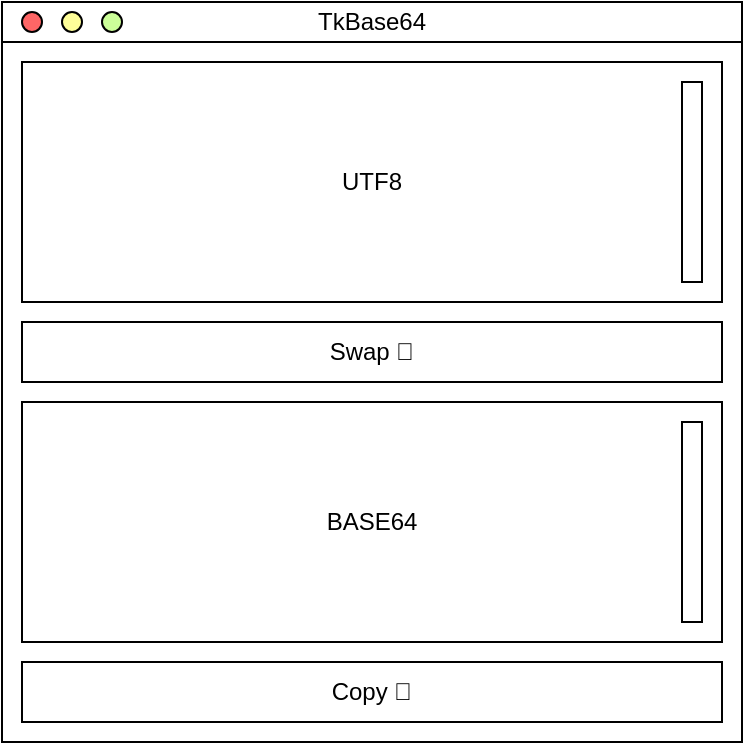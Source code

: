 <mxfile version="24.2.2" type="device">
  <diagram name="Page-1" id="i6SE6xsplpBzSR6WahF2">
    <mxGraphModel dx="444" dy="509" grid="1" gridSize="10" guides="1" tooltips="1" connect="1" arrows="1" fold="1" page="1" pageScale="1" pageWidth="850" pageHeight="1100" math="0" shadow="0">
      <root>
        <mxCell id="0" />
        <mxCell id="1" parent="0" />
        <mxCell id="-E9IwzULFlUBGaCUpkEr-1" value="" style="rounded=0;whiteSpace=wrap;html=1;" vertex="1" parent="1">
          <mxGeometry x="190" y="200" width="370" height="350" as="geometry" />
        </mxCell>
        <mxCell id="-E9IwzULFlUBGaCUpkEr-2" value="UTF8" style="rounded=0;whiteSpace=wrap;html=1;" vertex="1" parent="1">
          <mxGeometry x="200" y="210" width="350" height="120" as="geometry" />
        </mxCell>
        <mxCell id="-E9IwzULFlUBGaCUpkEr-4" value="BASE64" style="rounded=0;whiteSpace=wrap;html=1;" vertex="1" parent="1">
          <mxGeometry x="200" y="380" width="350" height="120" as="geometry" />
        </mxCell>
        <mxCell id="-E9IwzULFlUBGaCUpkEr-5" value="Copy 📎" style="rounded=0;whiteSpace=wrap;html=1;" vertex="1" parent="1">
          <mxGeometry x="200" y="510" width="350" height="30" as="geometry" />
        </mxCell>
        <mxCell id="-E9IwzULFlUBGaCUpkEr-7" value="Swap 🔄️" style="rounded=0;whiteSpace=wrap;html=1;" vertex="1" parent="1">
          <mxGeometry x="200" y="340" width="350" height="30" as="geometry" />
        </mxCell>
        <mxCell id="-E9IwzULFlUBGaCUpkEr-8" value="" style="rounded=0;whiteSpace=wrap;html=1;" vertex="1" parent="1">
          <mxGeometry x="530" y="390" width="10" height="100" as="geometry" />
        </mxCell>
        <mxCell id="-E9IwzULFlUBGaCUpkEr-9" value="" style="rounded=0;whiteSpace=wrap;html=1;" vertex="1" parent="1">
          <mxGeometry x="530" y="220" width="10" height="100" as="geometry" />
        </mxCell>
        <mxCell id="-E9IwzULFlUBGaCUpkEr-10" value="TkBase64" style="rounded=0;whiteSpace=wrap;html=1;" vertex="1" parent="1">
          <mxGeometry x="190" y="180" width="370" height="20" as="geometry" />
        </mxCell>
        <mxCell id="-E9IwzULFlUBGaCUpkEr-11" value="" style="ellipse;whiteSpace=wrap;html=1;aspect=fixed;fillColor=#CCFF99;" vertex="1" parent="1">
          <mxGeometry x="240" y="185" width="10" height="10" as="geometry" />
        </mxCell>
        <mxCell id="-E9IwzULFlUBGaCUpkEr-12" value="" style="ellipse;whiteSpace=wrap;html=1;aspect=fixed;fillColor=#FFFF99;" vertex="1" parent="1">
          <mxGeometry x="220" y="185" width="10" height="10" as="geometry" />
        </mxCell>
        <mxCell id="-E9IwzULFlUBGaCUpkEr-13" value="" style="ellipse;whiteSpace=wrap;html=1;aspect=fixed;fillColor=#FF6666;" vertex="1" parent="1">
          <mxGeometry x="200" y="185" width="10" height="10" as="geometry" />
        </mxCell>
      </root>
    </mxGraphModel>
  </diagram>
</mxfile>
